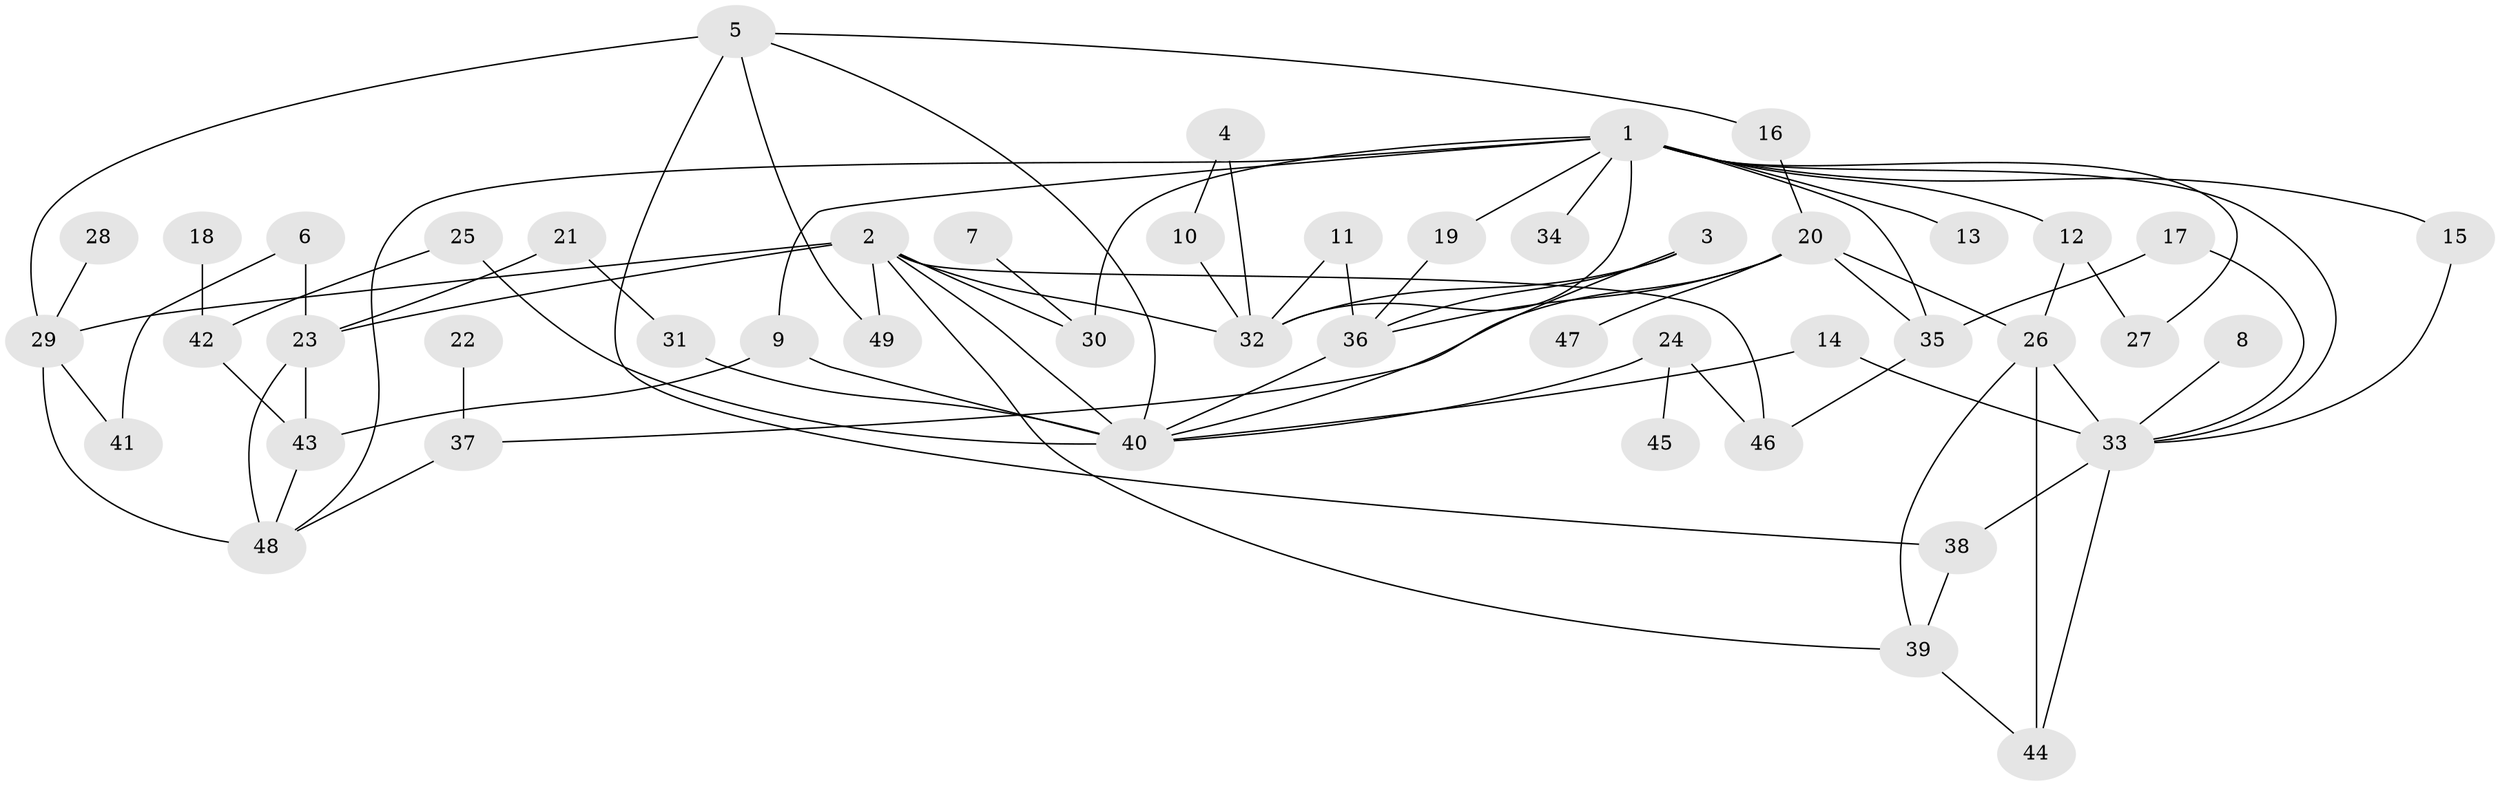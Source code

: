 // original degree distribution, {5: 0.08163265306122448, 9: 0.01020408163265306, 7: 0.02040816326530612, 4: 0.09183673469387756, 8: 0.01020408163265306, 2: 0.3469387755102041, 3: 0.20408163265306123, 1: 0.21428571428571427, 6: 0.02040816326530612}
// Generated by graph-tools (version 1.1) at 2025/25/03/09/25 03:25:26]
// undirected, 49 vertices, 80 edges
graph export_dot {
graph [start="1"]
  node [color=gray90,style=filled];
  1;
  2;
  3;
  4;
  5;
  6;
  7;
  8;
  9;
  10;
  11;
  12;
  13;
  14;
  15;
  16;
  17;
  18;
  19;
  20;
  21;
  22;
  23;
  24;
  25;
  26;
  27;
  28;
  29;
  30;
  31;
  32;
  33;
  34;
  35;
  36;
  37;
  38;
  39;
  40;
  41;
  42;
  43;
  44;
  45;
  46;
  47;
  48;
  49;
  1 -- 9 [weight=1.0];
  1 -- 12 [weight=1.0];
  1 -- 13 [weight=1.0];
  1 -- 15 [weight=1.0];
  1 -- 19 [weight=1.0];
  1 -- 27 [weight=1.0];
  1 -- 30 [weight=1.0];
  1 -- 32 [weight=2.0];
  1 -- 33 [weight=1.0];
  1 -- 34 [weight=1.0];
  1 -- 35 [weight=1.0];
  1 -- 48 [weight=1.0];
  2 -- 23 [weight=1.0];
  2 -- 29 [weight=1.0];
  2 -- 30 [weight=1.0];
  2 -- 32 [weight=1.0];
  2 -- 39 [weight=1.0];
  2 -- 40 [weight=1.0];
  2 -- 46 [weight=1.0];
  2 -- 49 [weight=1.0];
  3 -- 32 [weight=1.0];
  3 -- 36 [weight=1.0];
  3 -- 40 [weight=1.0];
  4 -- 10 [weight=1.0];
  4 -- 32 [weight=1.0];
  5 -- 16 [weight=1.0];
  5 -- 29 [weight=1.0];
  5 -- 38 [weight=1.0];
  5 -- 40 [weight=1.0];
  5 -- 49 [weight=1.0];
  6 -- 23 [weight=1.0];
  6 -- 41 [weight=1.0];
  7 -- 30 [weight=1.0];
  8 -- 33 [weight=1.0];
  9 -- 40 [weight=1.0];
  9 -- 43 [weight=1.0];
  10 -- 32 [weight=1.0];
  11 -- 32 [weight=1.0];
  11 -- 36 [weight=1.0];
  12 -- 26 [weight=1.0];
  12 -- 27 [weight=1.0];
  14 -- 33 [weight=2.0];
  14 -- 40 [weight=1.0];
  15 -- 33 [weight=1.0];
  16 -- 20 [weight=1.0];
  17 -- 33 [weight=1.0];
  17 -- 35 [weight=1.0];
  18 -- 42 [weight=1.0];
  19 -- 36 [weight=1.0];
  20 -- 26 [weight=1.0];
  20 -- 35 [weight=1.0];
  20 -- 36 [weight=1.0];
  20 -- 37 [weight=1.0];
  20 -- 47 [weight=1.0];
  21 -- 23 [weight=1.0];
  21 -- 31 [weight=1.0];
  22 -- 37 [weight=1.0];
  23 -- 43 [weight=1.0];
  23 -- 48 [weight=1.0];
  24 -- 40 [weight=1.0];
  24 -- 45 [weight=1.0];
  24 -- 46 [weight=1.0];
  25 -- 40 [weight=1.0];
  25 -- 42 [weight=1.0];
  26 -- 33 [weight=1.0];
  26 -- 39 [weight=1.0];
  26 -- 44 [weight=1.0];
  28 -- 29 [weight=1.0];
  29 -- 41 [weight=1.0];
  29 -- 48 [weight=2.0];
  31 -- 40 [weight=2.0];
  33 -- 38 [weight=1.0];
  33 -- 44 [weight=1.0];
  35 -- 46 [weight=1.0];
  36 -- 40 [weight=1.0];
  37 -- 48 [weight=1.0];
  38 -- 39 [weight=1.0];
  39 -- 44 [weight=1.0];
  42 -- 43 [weight=1.0];
  43 -- 48 [weight=1.0];
}
